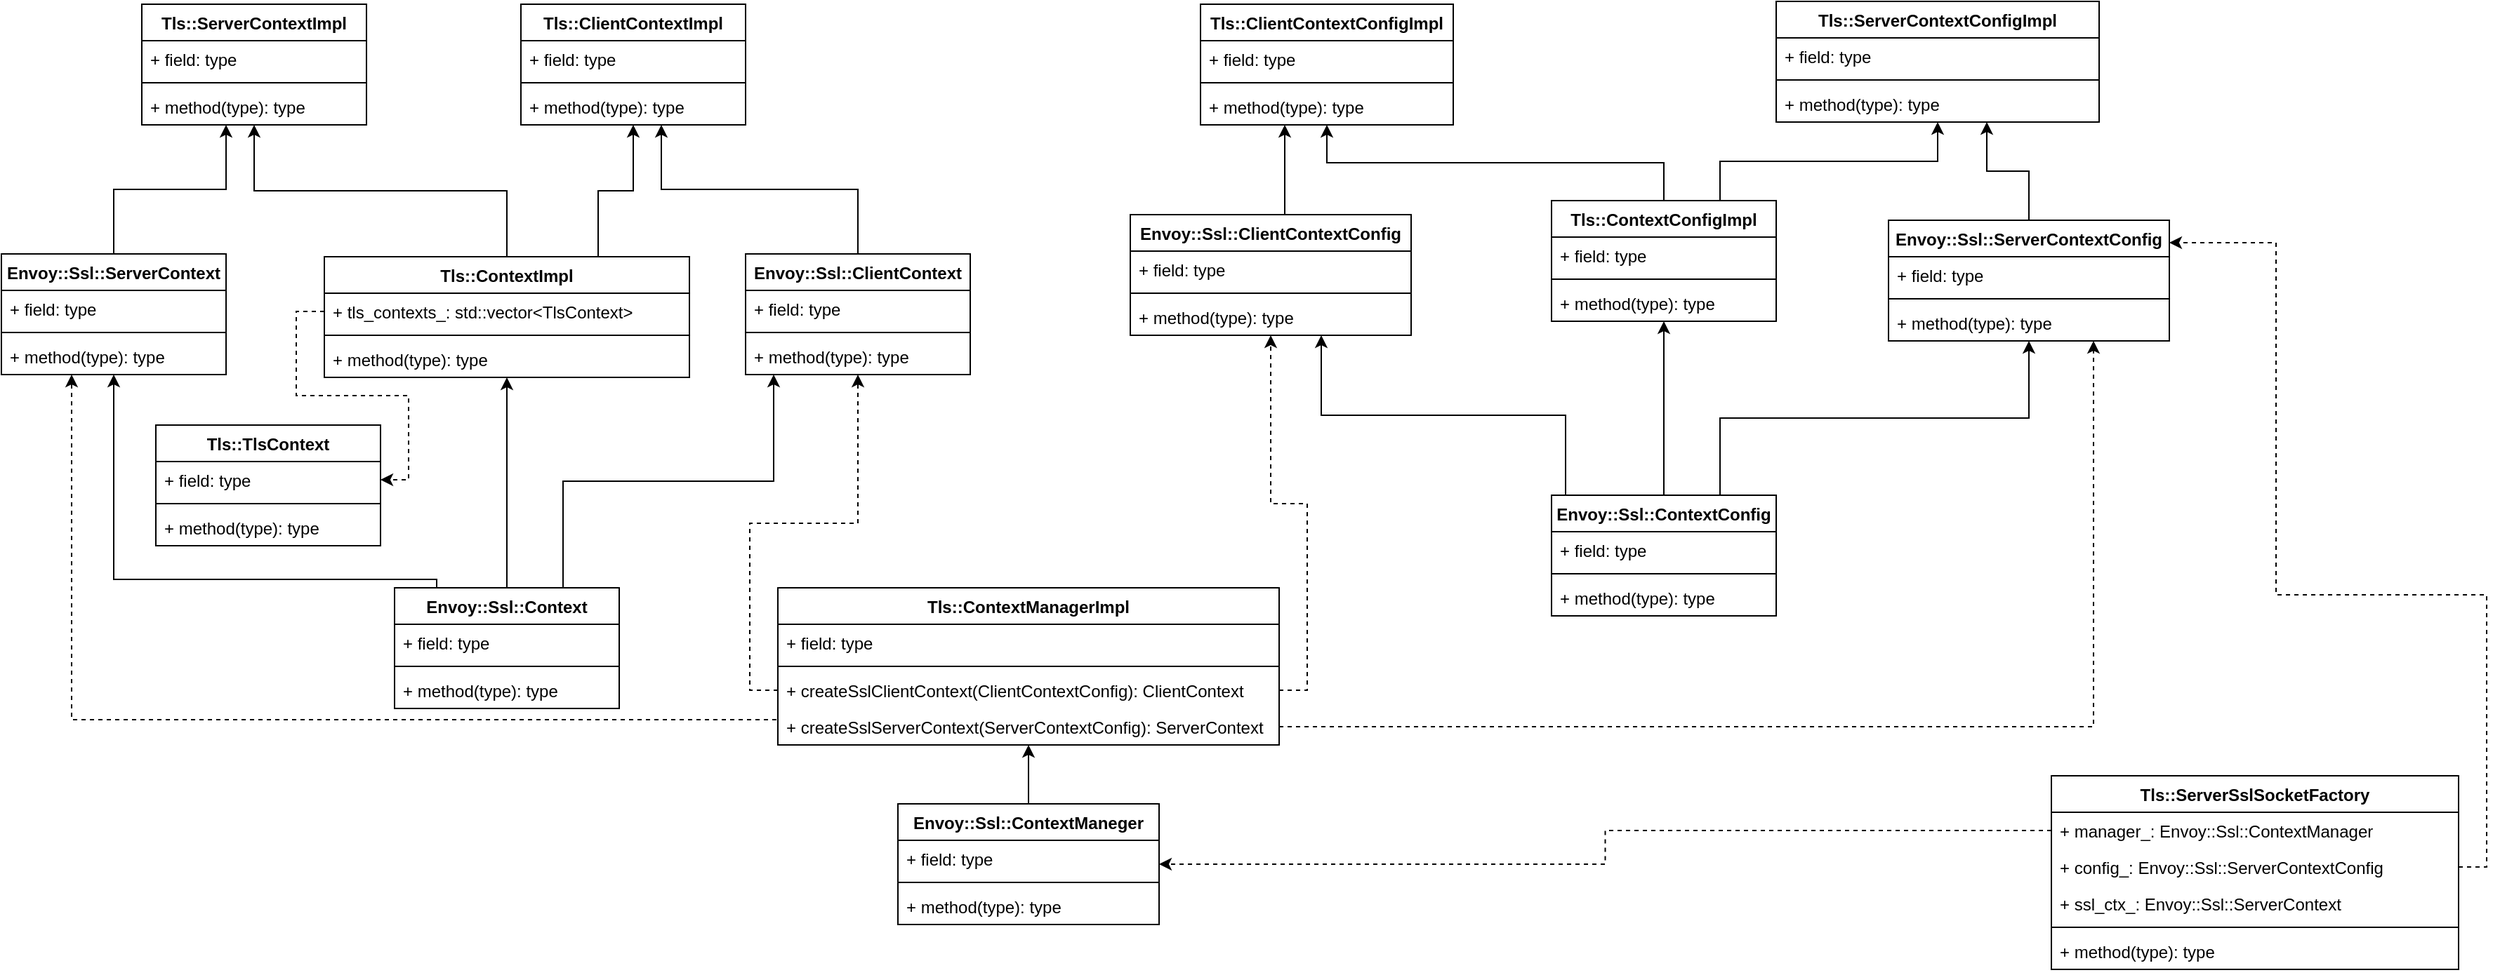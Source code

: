 <mxfile version="20.0.1" type="github">
  <diagram id="fpAuEDeqfhxS8tu8NXfJ" name="Page-1">
    <mxGraphModel dx="1635" dy="909" grid="1" gridSize="10" guides="1" tooltips="1" connect="1" arrows="1" fold="1" page="1" pageScale="1" pageWidth="850" pageHeight="1100" math="0" shadow="0">
      <root>
        <mxCell id="0" />
        <mxCell id="1" parent="0" />
        <mxCell id="iw4yv8eGYF1eSozu9PhO-1" value="Tls::ServerContextImpl" style="swimlane;fontStyle=1;align=center;verticalAlign=top;childLayout=stackLayout;horizontal=1;startSize=26;horizontalStack=0;resizeParent=1;resizeParentMax=0;resizeLast=0;collapsible=1;marginBottom=0;" vertex="1" parent="1">
          <mxGeometry x="330" y="440" width="160" height="86" as="geometry" />
        </mxCell>
        <mxCell id="iw4yv8eGYF1eSozu9PhO-2" value="+ field: type" style="text;strokeColor=none;fillColor=none;align=left;verticalAlign=top;spacingLeft=4;spacingRight=4;overflow=hidden;rotatable=0;points=[[0,0.5],[1,0.5]];portConstraint=eastwest;" vertex="1" parent="iw4yv8eGYF1eSozu9PhO-1">
          <mxGeometry y="26" width="160" height="26" as="geometry" />
        </mxCell>
        <mxCell id="iw4yv8eGYF1eSozu9PhO-3" value="" style="line;strokeWidth=1;fillColor=none;align=left;verticalAlign=middle;spacingTop=-1;spacingLeft=3;spacingRight=3;rotatable=0;labelPosition=right;points=[];portConstraint=eastwest;" vertex="1" parent="iw4yv8eGYF1eSozu9PhO-1">
          <mxGeometry y="52" width="160" height="8" as="geometry" />
        </mxCell>
        <mxCell id="iw4yv8eGYF1eSozu9PhO-4" value="+ method(type): type" style="text;strokeColor=none;fillColor=none;align=left;verticalAlign=top;spacingLeft=4;spacingRight=4;overflow=hidden;rotatable=0;points=[[0,0.5],[1,0.5]];portConstraint=eastwest;" vertex="1" parent="iw4yv8eGYF1eSozu9PhO-1">
          <mxGeometry y="60" width="160" height="26" as="geometry" />
        </mxCell>
        <mxCell id="iw4yv8eGYF1eSozu9PhO-17" style="edgeStyle=orthogonalEdgeStyle;rounded=0;orthogonalLoop=1;jettySize=auto;html=1;" edge="1" parent="1" source="iw4yv8eGYF1eSozu9PhO-5" target="iw4yv8eGYF1eSozu9PhO-1">
          <mxGeometry relative="1" as="geometry" />
        </mxCell>
        <mxCell id="iw4yv8eGYF1eSozu9PhO-18" style="edgeStyle=orthogonalEdgeStyle;rounded=0;orthogonalLoop=1;jettySize=auto;html=1;exitX=0.75;exitY=0;exitDx=0;exitDy=0;" edge="1" parent="1" source="iw4yv8eGYF1eSozu9PhO-5" target="iw4yv8eGYF1eSozu9PhO-13">
          <mxGeometry relative="1" as="geometry" />
        </mxCell>
        <mxCell id="iw4yv8eGYF1eSozu9PhO-5" value="Tls::ContextImpl" style="swimlane;fontStyle=1;align=center;verticalAlign=top;childLayout=stackLayout;horizontal=1;startSize=26;horizontalStack=0;resizeParent=1;resizeParentMax=0;resizeLast=0;collapsible=1;marginBottom=0;" vertex="1" parent="1">
          <mxGeometry x="460" y="620" width="260" height="86" as="geometry" />
        </mxCell>
        <mxCell id="iw4yv8eGYF1eSozu9PhO-6" value="+ tls_contexts_: std::vector&lt;TlsContext&gt;" style="text;strokeColor=none;fillColor=none;align=left;verticalAlign=top;spacingLeft=4;spacingRight=4;overflow=hidden;rotatable=0;points=[[0,0.5],[1,0.5]];portConstraint=eastwest;" vertex="1" parent="iw4yv8eGYF1eSozu9PhO-5">
          <mxGeometry y="26" width="260" height="26" as="geometry" />
        </mxCell>
        <mxCell id="iw4yv8eGYF1eSozu9PhO-7" value="" style="line;strokeWidth=1;fillColor=none;align=left;verticalAlign=middle;spacingTop=-1;spacingLeft=3;spacingRight=3;rotatable=0;labelPosition=right;points=[];portConstraint=eastwest;" vertex="1" parent="iw4yv8eGYF1eSozu9PhO-5">
          <mxGeometry y="52" width="260" height="8" as="geometry" />
        </mxCell>
        <mxCell id="iw4yv8eGYF1eSozu9PhO-8" value="+ method(type): type" style="text;strokeColor=none;fillColor=none;align=left;verticalAlign=top;spacingLeft=4;spacingRight=4;overflow=hidden;rotatable=0;points=[[0,0.5],[1,0.5]];portConstraint=eastwest;" vertex="1" parent="iw4yv8eGYF1eSozu9PhO-5">
          <mxGeometry y="60" width="260" height="26" as="geometry" />
        </mxCell>
        <mxCell id="iw4yv8eGYF1eSozu9PhO-19" style="edgeStyle=orthogonalEdgeStyle;rounded=0;orthogonalLoop=1;jettySize=auto;html=1;" edge="1" parent="1" source="iw4yv8eGYF1eSozu9PhO-9" target="iw4yv8eGYF1eSozu9PhO-5">
          <mxGeometry relative="1" as="geometry" />
        </mxCell>
        <mxCell id="iw4yv8eGYF1eSozu9PhO-75" style="edgeStyle=orthogonalEdgeStyle;rounded=0;orthogonalLoop=1;jettySize=auto;html=1;exitX=0.75;exitY=0;exitDx=0;exitDy=0;" edge="1" parent="1" source="iw4yv8eGYF1eSozu9PhO-9" target="iw4yv8eGYF1eSozu9PhO-69">
          <mxGeometry relative="1" as="geometry">
            <Array as="points">
              <mxPoint x="630" y="780" />
              <mxPoint x="780" y="780" />
            </Array>
          </mxGeometry>
        </mxCell>
        <mxCell id="iw4yv8eGYF1eSozu9PhO-76" style="edgeStyle=orthogonalEdgeStyle;rounded=0;orthogonalLoop=1;jettySize=auto;html=1;exitX=0.25;exitY=0;exitDx=0;exitDy=0;" edge="1" parent="1" source="iw4yv8eGYF1eSozu9PhO-9" target="iw4yv8eGYF1eSozu9PhO-65">
          <mxGeometry relative="1" as="geometry">
            <Array as="points">
              <mxPoint x="540" y="850" />
              <mxPoint x="310" y="850" />
            </Array>
          </mxGeometry>
        </mxCell>
        <mxCell id="iw4yv8eGYF1eSozu9PhO-9" value="Envoy::Ssl::Context" style="swimlane;fontStyle=1;align=center;verticalAlign=top;childLayout=stackLayout;horizontal=1;startSize=26;horizontalStack=0;resizeParent=1;resizeParentMax=0;resizeLast=0;collapsible=1;marginBottom=0;" vertex="1" parent="1">
          <mxGeometry x="510" y="856" width="160" height="86" as="geometry" />
        </mxCell>
        <mxCell id="iw4yv8eGYF1eSozu9PhO-10" value="+ field: type" style="text;strokeColor=none;fillColor=none;align=left;verticalAlign=top;spacingLeft=4;spacingRight=4;overflow=hidden;rotatable=0;points=[[0,0.5],[1,0.5]];portConstraint=eastwest;" vertex="1" parent="iw4yv8eGYF1eSozu9PhO-9">
          <mxGeometry y="26" width="160" height="26" as="geometry" />
        </mxCell>
        <mxCell id="iw4yv8eGYF1eSozu9PhO-11" value="" style="line;strokeWidth=1;fillColor=none;align=left;verticalAlign=middle;spacingTop=-1;spacingLeft=3;spacingRight=3;rotatable=0;labelPosition=right;points=[];portConstraint=eastwest;" vertex="1" parent="iw4yv8eGYF1eSozu9PhO-9">
          <mxGeometry y="52" width="160" height="8" as="geometry" />
        </mxCell>
        <mxCell id="iw4yv8eGYF1eSozu9PhO-12" value="+ method(type): type" style="text;strokeColor=none;fillColor=none;align=left;verticalAlign=top;spacingLeft=4;spacingRight=4;overflow=hidden;rotatable=0;points=[[0,0.5],[1,0.5]];portConstraint=eastwest;" vertex="1" parent="iw4yv8eGYF1eSozu9PhO-9">
          <mxGeometry y="60" width="160" height="26" as="geometry" />
        </mxCell>
        <mxCell id="iw4yv8eGYF1eSozu9PhO-13" value="Tls::ClientContextImpl" style="swimlane;fontStyle=1;align=center;verticalAlign=top;childLayout=stackLayout;horizontal=1;startSize=26;horizontalStack=0;resizeParent=1;resizeParentMax=0;resizeLast=0;collapsible=1;marginBottom=0;" vertex="1" parent="1">
          <mxGeometry x="600" y="440" width="160" height="86" as="geometry" />
        </mxCell>
        <mxCell id="iw4yv8eGYF1eSozu9PhO-14" value="+ field: type" style="text;strokeColor=none;fillColor=none;align=left;verticalAlign=top;spacingLeft=4;spacingRight=4;overflow=hidden;rotatable=0;points=[[0,0.5],[1,0.5]];portConstraint=eastwest;" vertex="1" parent="iw4yv8eGYF1eSozu9PhO-13">
          <mxGeometry y="26" width="160" height="26" as="geometry" />
        </mxCell>
        <mxCell id="iw4yv8eGYF1eSozu9PhO-15" value="" style="line;strokeWidth=1;fillColor=none;align=left;verticalAlign=middle;spacingTop=-1;spacingLeft=3;spacingRight=3;rotatable=0;labelPosition=right;points=[];portConstraint=eastwest;" vertex="1" parent="iw4yv8eGYF1eSozu9PhO-13">
          <mxGeometry y="52" width="160" height="8" as="geometry" />
        </mxCell>
        <mxCell id="iw4yv8eGYF1eSozu9PhO-16" value="+ method(type): type" style="text;strokeColor=none;fillColor=none;align=left;verticalAlign=top;spacingLeft=4;spacingRight=4;overflow=hidden;rotatable=0;points=[[0,0.5],[1,0.5]];portConstraint=eastwest;" vertex="1" parent="iw4yv8eGYF1eSozu9PhO-13">
          <mxGeometry y="60" width="160" height="26" as="geometry" />
        </mxCell>
        <mxCell id="iw4yv8eGYF1eSozu9PhO-20" value="Tls::TlsContext&#xa;" style="swimlane;fontStyle=1;align=center;verticalAlign=top;childLayout=stackLayout;horizontal=1;startSize=26;horizontalStack=0;resizeParent=1;resizeParentMax=0;resizeLast=0;collapsible=1;marginBottom=0;" vertex="1" parent="1">
          <mxGeometry x="340" y="740" width="160" height="86" as="geometry" />
        </mxCell>
        <mxCell id="iw4yv8eGYF1eSozu9PhO-21" value="+ field: type" style="text;strokeColor=none;fillColor=none;align=left;verticalAlign=top;spacingLeft=4;spacingRight=4;overflow=hidden;rotatable=0;points=[[0,0.5],[1,0.5]];portConstraint=eastwest;" vertex="1" parent="iw4yv8eGYF1eSozu9PhO-20">
          <mxGeometry y="26" width="160" height="26" as="geometry" />
        </mxCell>
        <mxCell id="iw4yv8eGYF1eSozu9PhO-22" value="" style="line;strokeWidth=1;fillColor=none;align=left;verticalAlign=middle;spacingTop=-1;spacingLeft=3;spacingRight=3;rotatable=0;labelPosition=right;points=[];portConstraint=eastwest;" vertex="1" parent="iw4yv8eGYF1eSozu9PhO-20">
          <mxGeometry y="52" width="160" height="8" as="geometry" />
        </mxCell>
        <mxCell id="iw4yv8eGYF1eSozu9PhO-23" value="+ method(type): type" style="text;strokeColor=none;fillColor=none;align=left;verticalAlign=top;spacingLeft=4;spacingRight=4;overflow=hidden;rotatable=0;points=[[0,0.5],[1,0.5]];portConstraint=eastwest;" vertex="1" parent="iw4yv8eGYF1eSozu9PhO-20">
          <mxGeometry y="60" width="160" height="26" as="geometry" />
        </mxCell>
        <mxCell id="iw4yv8eGYF1eSozu9PhO-24" style="edgeStyle=orthogonalEdgeStyle;rounded=0;orthogonalLoop=1;jettySize=auto;html=1;exitX=0;exitY=0.5;exitDx=0;exitDy=0;entryX=1;entryY=0.5;entryDx=0;entryDy=0;dashed=1;" edge="1" parent="1" source="iw4yv8eGYF1eSozu9PhO-6" target="iw4yv8eGYF1eSozu9PhO-21">
          <mxGeometry relative="1" as="geometry" />
        </mxCell>
        <mxCell id="iw4yv8eGYF1eSozu9PhO-41" style="edgeStyle=orthogonalEdgeStyle;rounded=0;orthogonalLoop=1;jettySize=auto;html=1;exitX=0.5;exitY=0;exitDx=0;exitDy=0;" edge="1" parent="1" source="iw4yv8eGYF1eSozu9PhO-25" target="iw4yv8eGYF1eSozu9PhO-29">
          <mxGeometry relative="1" as="geometry">
            <Array as="points">
              <mxPoint x="1414" y="720" />
              <mxPoint x="1414" y="720" />
            </Array>
          </mxGeometry>
        </mxCell>
        <mxCell id="iw4yv8eGYF1eSozu9PhO-42" style="edgeStyle=orthogonalEdgeStyle;rounded=0;orthogonalLoop=1;jettySize=auto;html=1;exitX=0.75;exitY=0;exitDx=0;exitDy=0;" edge="1" parent="1" source="iw4yv8eGYF1eSozu9PhO-25" target="iw4yv8eGYF1eSozu9PhO-37">
          <mxGeometry relative="1" as="geometry">
            <Array as="points">
              <mxPoint x="1344" y="790" />
              <mxPoint x="1344" y="733" />
              <mxPoint x="1170" y="733" />
            </Array>
          </mxGeometry>
        </mxCell>
        <mxCell id="iw4yv8eGYF1eSozu9PhO-53" style="edgeStyle=orthogonalEdgeStyle;rounded=0;orthogonalLoop=1;jettySize=auto;html=1;exitX=0.75;exitY=0;exitDx=0;exitDy=0;" edge="1" parent="1" source="iw4yv8eGYF1eSozu9PhO-25" target="iw4yv8eGYF1eSozu9PhO-49">
          <mxGeometry relative="1" as="geometry" />
        </mxCell>
        <mxCell id="iw4yv8eGYF1eSozu9PhO-25" value="Envoy::Ssl::ContextConfig" style="swimlane;fontStyle=1;align=center;verticalAlign=top;childLayout=stackLayout;horizontal=1;startSize=26;horizontalStack=0;resizeParent=1;resizeParentMax=0;resizeLast=0;collapsible=1;marginBottom=0;" vertex="1" parent="1">
          <mxGeometry x="1334" y="790" width="160" height="86" as="geometry" />
        </mxCell>
        <mxCell id="iw4yv8eGYF1eSozu9PhO-26" value="+ field: type" style="text;strokeColor=none;fillColor=none;align=left;verticalAlign=top;spacingLeft=4;spacingRight=4;overflow=hidden;rotatable=0;points=[[0,0.5],[1,0.5]];portConstraint=eastwest;" vertex="1" parent="iw4yv8eGYF1eSozu9PhO-25">
          <mxGeometry y="26" width="160" height="26" as="geometry" />
        </mxCell>
        <mxCell id="iw4yv8eGYF1eSozu9PhO-27" value="" style="line;strokeWidth=1;fillColor=none;align=left;verticalAlign=middle;spacingTop=-1;spacingLeft=3;spacingRight=3;rotatable=0;labelPosition=right;points=[];portConstraint=eastwest;" vertex="1" parent="iw4yv8eGYF1eSozu9PhO-25">
          <mxGeometry y="52" width="160" height="8" as="geometry" />
        </mxCell>
        <mxCell id="iw4yv8eGYF1eSozu9PhO-28" value="+ method(type): type" style="text;strokeColor=none;fillColor=none;align=left;verticalAlign=top;spacingLeft=4;spacingRight=4;overflow=hidden;rotatable=0;points=[[0,0.5],[1,0.5]];portConstraint=eastwest;" vertex="1" parent="iw4yv8eGYF1eSozu9PhO-25">
          <mxGeometry y="60" width="160" height="26" as="geometry" />
        </mxCell>
        <mxCell id="iw4yv8eGYF1eSozu9PhO-43" style="edgeStyle=orthogonalEdgeStyle;rounded=0;orthogonalLoop=1;jettySize=auto;html=1;exitX=0.5;exitY=0;exitDx=0;exitDy=0;" edge="1" parent="1" source="iw4yv8eGYF1eSozu9PhO-29" target="iw4yv8eGYF1eSozu9PhO-33">
          <mxGeometry relative="1" as="geometry" />
        </mxCell>
        <mxCell id="iw4yv8eGYF1eSozu9PhO-54" style="edgeStyle=orthogonalEdgeStyle;rounded=0;orthogonalLoop=1;jettySize=auto;html=1;exitX=0.75;exitY=0;exitDx=0;exitDy=0;" edge="1" parent="1" source="iw4yv8eGYF1eSozu9PhO-29" target="iw4yv8eGYF1eSozu9PhO-45">
          <mxGeometry relative="1" as="geometry" />
        </mxCell>
        <mxCell id="iw4yv8eGYF1eSozu9PhO-29" value="Tls::ContextConfigImpl" style="swimlane;fontStyle=1;align=center;verticalAlign=top;childLayout=stackLayout;horizontal=1;startSize=26;horizontalStack=0;resizeParent=1;resizeParentMax=0;resizeLast=0;collapsible=1;marginBottom=0;" vertex="1" parent="1">
          <mxGeometry x="1334" y="580" width="160" height="86" as="geometry" />
        </mxCell>
        <mxCell id="iw4yv8eGYF1eSozu9PhO-30" value="+ field: type" style="text;strokeColor=none;fillColor=none;align=left;verticalAlign=top;spacingLeft=4;spacingRight=4;overflow=hidden;rotatable=0;points=[[0,0.5],[1,0.5]];portConstraint=eastwest;" vertex="1" parent="iw4yv8eGYF1eSozu9PhO-29">
          <mxGeometry y="26" width="160" height="26" as="geometry" />
        </mxCell>
        <mxCell id="iw4yv8eGYF1eSozu9PhO-31" value="" style="line;strokeWidth=1;fillColor=none;align=left;verticalAlign=middle;spacingTop=-1;spacingLeft=3;spacingRight=3;rotatable=0;labelPosition=right;points=[];portConstraint=eastwest;" vertex="1" parent="iw4yv8eGYF1eSozu9PhO-29">
          <mxGeometry y="52" width="160" height="8" as="geometry" />
        </mxCell>
        <mxCell id="iw4yv8eGYF1eSozu9PhO-32" value="+ method(type): type" style="text;strokeColor=none;fillColor=none;align=left;verticalAlign=top;spacingLeft=4;spacingRight=4;overflow=hidden;rotatable=0;points=[[0,0.5],[1,0.5]];portConstraint=eastwest;" vertex="1" parent="iw4yv8eGYF1eSozu9PhO-29">
          <mxGeometry y="60" width="160" height="26" as="geometry" />
        </mxCell>
        <mxCell id="iw4yv8eGYF1eSozu9PhO-33" value="Tls::ClientContextConfigImpl" style="swimlane;fontStyle=1;align=center;verticalAlign=top;childLayout=stackLayout;horizontal=1;startSize=26;horizontalStack=0;resizeParent=1;resizeParentMax=0;resizeLast=0;collapsible=1;marginBottom=0;" vertex="1" parent="1">
          <mxGeometry x="1084" y="440" width="180" height="86" as="geometry" />
        </mxCell>
        <mxCell id="iw4yv8eGYF1eSozu9PhO-34" value="+ field: type" style="text;strokeColor=none;fillColor=none;align=left;verticalAlign=top;spacingLeft=4;spacingRight=4;overflow=hidden;rotatable=0;points=[[0,0.5],[1,0.5]];portConstraint=eastwest;" vertex="1" parent="iw4yv8eGYF1eSozu9PhO-33">
          <mxGeometry y="26" width="180" height="26" as="geometry" />
        </mxCell>
        <mxCell id="iw4yv8eGYF1eSozu9PhO-35" value="" style="line;strokeWidth=1;fillColor=none;align=left;verticalAlign=middle;spacingTop=-1;spacingLeft=3;spacingRight=3;rotatable=0;labelPosition=right;points=[];portConstraint=eastwest;" vertex="1" parent="iw4yv8eGYF1eSozu9PhO-33">
          <mxGeometry y="52" width="180" height="8" as="geometry" />
        </mxCell>
        <mxCell id="iw4yv8eGYF1eSozu9PhO-36" value="+ method(type): type" style="text;strokeColor=none;fillColor=none;align=left;verticalAlign=top;spacingLeft=4;spacingRight=4;overflow=hidden;rotatable=0;points=[[0,0.5],[1,0.5]];portConstraint=eastwest;" vertex="1" parent="iw4yv8eGYF1eSozu9PhO-33">
          <mxGeometry y="60" width="180" height="26" as="geometry" />
        </mxCell>
        <mxCell id="iw4yv8eGYF1eSozu9PhO-44" style="edgeStyle=orthogonalEdgeStyle;rounded=0;orthogonalLoop=1;jettySize=auto;html=1;exitX=0.5;exitY=0;exitDx=0;exitDy=0;" edge="1" parent="1" source="iw4yv8eGYF1eSozu9PhO-37" target="iw4yv8eGYF1eSozu9PhO-33">
          <mxGeometry relative="1" as="geometry">
            <Array as="points">
              <mxPoint x="1144" y="590" />
            </Array>
          </mxGeometry>
        </mxCell>
        <mxCell id="iw4yv8eGYF1eSozu9PhO-37" value="Envoy::Ssl::ClientContextConfig" style="swimlane;fontStyle=1;align=center;verticalAlign=top;childLayout=stackLayout;horizontal=1;startSize=26;horizontalStack=0;resizeParent=1;resizeParentMax=0;resizeLast=0;collapsible=1;marginBottom=0;" vertex="1" parent="1">
          <mxGeometry x="1034" y="590" width="200" height="86" as="geometry" />
        </mxCell>
        <mxCell id="iw4yv8eGYF1eSozu9PhO-38" value="+ field: type" style="text;strokeColor=none;fillColor=none;align=left;verticalAlign=top;spacingLeft=4;spacingRight=4;overflow=hidden;rotatable=0;points=[[0,0.5],[1,0.5]];portConstraint=eastwest;" vertex="1" parent="iw4yv8eGYF1eSozu9PhO-37">
          <mxGeometry y="26" width="200" height="26" as="geometry" />
        </mxCell>
        <mxCell id="iw4yv8eGYF1eSozu9PhO-39" value="" style="line;strokeWidth=1;fillColor=none;align=left;verticalAlign=middle;spacingTop=-1;spacingLeft=3;spacingRight=3;rotatable=0;labelPosition=right;points=[];portConstraint=eastwest;" vertex="1" parent="iw4yv8eGYF1eSozu9PhO-37">
          <mxGeometry y="52" width="200" height="8" as="geometry" />
        </mxCell>
        <mxCell id="iw4yv8eGYF1eSozu9PhO-40" value="+ method(type): type" style="text;strokeColor=none;fillColor=none;align=left;verticalAlign=top;spacingLeft=4;spacingRight=4;overflow=hidden;rotatable=0;points=[[0,0.5],[1,0.5]];portConstraint=eastwest;" vertex="1" parent="iw4yv8eGYF1eSozu9PhO-37">
          <mxGeometry y="60" width="200" height="26" as="geometry" />
        </mxCell>
        <mxCell id="iw4yv8eGYF1eSozu9PhO-45" value="Tls::ServerContextConfigImpl" style="swimlane;fontStyle=1;align=center;verticalAlign=top;childLayout=stackLayout;horizontal=1;startSize=26;horizontalStack=0;resizeParent=1;resizeParentMax=0;resizeLast=0;collapsible=1;marginBottom=0;" vertex="1" parent="1">
          <mxGeometry x="1494" y="438" width="230" height="86" as="geometry" />
        </mxCell>
        <mxCell id="iw4yv8eGYF1eSozu9PhO-46" value="+ field: type" style="text;strokeColor=none;fillColor=none;align=left;verticalAlign=top;spacingLeft=4;spacingRight=4;overflow=hidden;rotatable=0;points=[[0,0.5],[1,0.5]];portConstraint=eastwest;" vertex="1" parent="iw4yv8eGYF1eSozu9PhO-45">
          <mxGeometry y="26" width="230" height="26" as="geometry" />
        </mxCell>
        <mxCell id="iw4yv8eGYF1eSozu9PhO-47" value="" style="line;strokeWidth=1;fillColor=none;align=left;verticalAlign=middle;spacingTop=-1;spacingLeft=3;spacingRight=3;rotatable=0;labelPosition=right;points=[];portConstraint=eastwest;" vertex="1" parent="iw4yv8eGYF1eSozu9PhO-45">
          <mxGeometry y="52" width="230" height="8" as="geometry" />
        </mxCell>
        <mxCell id="iw4yv8eGYF1eSozu9PhO-48" value="+ method(type): type" style="text;strokeColor=none;fillColor=none;align=left;verticalAlign=top;spacingLeft=4;spacingRight=4;overflow=hidden;rotatable=0;points=[[0,0.5],[1,0.5]];portConstraint=eastwest;" vertex="1" parent="iw4yv8eGYF1eSozu9PhO-45">
          <mxGeometry y="60" width="230" height="26" as="geometry" />
        </mxCell>
        <mxCell id="iw4yv8eGYF1eSozu9PhO-55" style="edgeStyle=orthogonalEdgeStyle;rounded=0;orthogonalLoop=1;jettySize=auto;html=1;exitX=0.5;exitY=0;exitDx=0;exitDy=0;" edge="1" parent="1" source="iw4yv8eGYF1eSozu9PhO-49" target="iw4yv8eGYF1eSozu9PhO-45">
          <mxGeometry relative="1" as="geometry">
            <Array as="points">
              <mxPoint x="1674" y="559" />
              <mxPoint x="1644" y="559" />
            </Array>
          </mxGeometry>
        </mxCell>
        <mxCell id="iw4yv8eGYF1eSozu9PhO-49" value="Envoy::Ssl::ServerContextConfig" style="swimlane;fontStyle=1;align=center;verticalAlign=top;childLayout=stackLayout;horizontal=1;startSize=26;horizontalStack=0;resizeParent=1;resizeParentMax=0;resizeLast=0;collapsible=1;marginBottom=0;" vertex="1" parent="1">
          <mxGeometry x="1574" y="594" width="200" height="86" as="geometry" />
        </mxCell>
        <mxCell id="iw4yv8eGYF1eSozu9PhO-50" value="+ field: type" style="text;strokeColor=none;fillColor=none;align=left;verticalAlign=top;spacingLeft=4;spacingRight=4;overflow=hidden;rotatable=0;points=[[0,0.5],[1,0.5]];portConstraint=eastwest;" vertex="1" parent="iw4yv8eGYF1eSozu9PhO-49">
          <mxGeometry y="26" width="200" height="26" as="geometry" />
        </mxCell>
        <mxCell id="iw4yv8eGYF1eSozu9PhO-51" value="" style="line;strokeWidth=1;fillColor=none;align=left;verticalAlign=middle;spacingTop=-1;spacingLeft=3;spacingRight=3;rotatable=0;labelPosition=right;points=[];portConstraint=eastwest;" vertex="1" parent="iw4yv8eGYF1eSozu9PhO-49">
          <mxGeometry y="52" width="200" height="8" as="geometry" />
        </mxCell>
        <mxCell id="iw4yv8eGYF1eSozu9PhO-52" value="+ method(type): type" style="text;strokeColor=none;fillColor=none;align=left;verticalAlign=top;spacingLeft=4;spacingRight=4;overflow=hidden;rotatable=0;points=[[0,0.5],[1,0.5]];portConstraint=eastwest;" vertex="1" parent="iw4yv8eGYF1eSozu9PhO-49">
          <mxGeometry y="60" width="200" height="26" as="geometry" />
        </mxCell>
        <mxCell id="iw4yv8eGYF1eSozu9PhO-56" value="Tls::ContextManagerImpl" style="swimlane;fontStyle=1;align=center;verticalAlign=top;childLayout=stackLayout;horizontal=1;startSize=26;horizontalStack=0;resizeParent=1;resizeParentMax=0;resizeLast=0;collapsible=1;marginBottom=0;" vertex="1" parent="1">
          <mxGeometry x="783" y="856" width="357" height="112" as="geometry" />
        </mxCell>
        <mxCell id="iw4yv8eGYF1eSozu9PhO-57" value="+ field: type" style="text;strokeColor=none;fillColor=none;align=left;verticalAlign=top;spacingLeft=4;spacingRight=4;overflow=hidden;rotatable=0;points=[[0,0.5],[1,0.5]];portConstraint=eastwest;" vertex="1" parent="iw4yv8eGYF1eSozu9PhO-56">
          <mxGeometry y="26" width="357" height="26" as="geometry" />
        </mxCell>
        <mxCell id="iw4yv8eGYF1eSozu9PhO-58" value="" style="line;strokeWidth=1;fillColor=none;align=left;verticalAlign=middle;spacingTop=-1;spacingLeft=3;spacingRight=3;rotatable=0;labelPosition=right;points=[];portConstraint=eastwest;" vertex="1" parent="iw4yv8eGYF1eSozu9PhO-56">
          <mxGeometry y="52" width="357" height="8" as="geometry" />
        </mxCell>
        <mxCell id="iw4yv8eGYF1eSozu9PhO-59" value="+ createSslClientContext(ClientContextConfig): ClientContext" style="text;strokeColor=none;fillColor=none;align=left;verticalAlign=top;spacingLeft=4;spacingRight=4;overflow=hidden;rotatable=0;points=[[0,0.5],[1,0.5]];portConstraint=eastwest;" vertex="1" parent="iw4yv8eGYF1eSozu9PhO-56">
          <mxGeometry y="60" width="357" height="26" as="geometry" />
        </mxCell>
        <mxCell id="iw4yv8eGYF1eSozu9PhO-64" value="+ createSslServerContext(ServerContextConfig): ServerContext" style="text;strokeColor=none;fillColor=none;align=left;verticalAlign=top;spacingLeft=4;spacingRight=4;overflow=hidden;rotatable=0;points=[[0,0.5],[1,0.5]];portConstraint=eastwest;" vertex="1" parent="iw4yv8eGYF1eSozu9PhO-56">
          <mxGeometry y="86" width="357" height="26" as="geometry" />
        </mxCell>
        <mxCell id="iw4yv8eGYF1eSozu9PhO-81" style="edgeStyle=orthogonalEdgeStyle;rounded=0;orthogonalLoop=1;jettySize=auto;html=1;exitX=0.5;exitY=0;exitDx=0;exitDy=0;" edge="1" parent="1" source="iw4yv8eGYF1eSozu9PhO-60" target="iw4yv8eGYF1eSozu9PhO-56">
          <mxGeometry relative="1" as="geometry" />
        </mxCell>
        <mxCell id="iw4yv8eGYF1eSozu9PhO-60" value="Envoy::Ssl::ContextManeger" style="swimlane;fontStyle=1;align=center;verticalAlign=top;childLayout=stackLayout;horizontal=1;startSize=26;horizontalStack=0;resizeParent=1;resizeParentMax=0;resizeLast=0;collapsible=1;marginBottom=0;" vertex="1" parent="1">
          <mxGeometry x="868.5" y="1010" width="186" height="86" as="geometry" />
        </mxCell>
        <mxCell id="iw4yv8eGYF1eSozu9PhO-61" value="+ field: type" style="text;strokeColor=none;fillColor=none;align=left;verticalAlign=top;spacingLeft=4;spacingRight=4;overflow=hidden;rotatable=0;points=[[0,0.5],[1,0.5]];portConstraint=eastwest;" vertex="1" parent="iw4yv8eGYF1eSozu9PhO-60">
          <mxGeometry y="26" width="186" height="26" as="geometry" />
        </mxCell>
        <mxCell id="iw4yv8eGYF1eSozu9PhO-62" value="" style="line;strokeWidth=1;fillColor=none;align=left;verticalAlign=middle;spacingTop=-1;spacingLeft=3;spacingRight=3;rotatable=0;labelPosition=right;points=[];portConstraint=eastwest;" vertex="1" parent="iw4yv8eGYF1eSozu9PhO-60">
          <mxGeometry y="52" width="186" height="8" as="geometry" />
        </mxCell>
        <mxCell id="iw4yv8eGYF1eSozu9PhO-63" value="+ method(type): type" style="text;strokeColor=none;fillColor=none;align=left;verticalAlign=top;spacingLeft=4;spacingRight=4;overflow=hidden;rotatable=0;points=[[0,0.5],[1,0.5]];portConstraint=eastwest;" vertex="1" parent="iw4yv8eGYF1eSozu9PhO-60">
          <mxGeometry y="60" width="186" height="26" as="geometry" />
        </mxCell>
        <mxCell id="iw4yv8eGYF1eSozu9PhO-73" style="edgeStyle=orthogonalEdgeStyle;rounded=0;orthogonalLoop=1;jettySize=auto;html=1;exitX=0.5;exitY=0;exitDx=0;exitDy=0;" edge="1" parent="1" source="iw4yv8eGYF1eSozu9PhO-65" target="iw4yv8eGYF1eSozu9PhO-1">
          <mxGeometry relative="1" as="geometry">
            <Array as="points">
              <mxPoint x="310" y="572" />
              <mxPoint x="390" y="572" />
            </Array>
          </mxGeometry>
        </mxCell>
        <mxCell id="iw4yv8eGYF1eSozu9PhO-65" value="Envoy::Ssl::ServerContext" style="swimlane;fontStyle=1;align=center;verticalAlign=top;childLayout=stackLayout;horizontal=1;startSize=26;horizontalStack=0;resizeParent=1;resizeParentMax=0;resizeLast=0;collapsible=1;marginBottom=0;" vertex="1" parent="1">
          <mxGeometry x="230" y="618" width="160" height="86" as="geometry" />
        </mxCell>
        <mxCell id="iw4yv8eGYF1eSozu9PhO-66" value="+ field: type" style="text;strokeColor=none;fillColor=none;align=left;verticalAlign=top;spacingLeft=4;spacingRight=4;overflow=hidden;rotatable=0;points=[[0,0.5],[1,0.5]];portConstraint=eastwest;" vertex="1" parent="iw4yv8eGYF1eSozu9PhO-65">
          <mxGeometry y="26" width="160" height="26" as="geometry" />
        </mxCell>
        <mxCell id="iw4yv8eGYF1eSozu9PhO-67" value="" style="line;strokeWidth=1;fillColor=none;align=left;verticalAlign=middle;spacingTop=-1;spacingLeft=3;spacingRight=3;rotatable=0;labelPosition=right;points=[];portConstraint=eastwest;" vertex="1" parent="iw4yv8eGYF1eSozu9PhO-65">
          <mxGeometry y="52" width="160" height="8" as="geometry" />
        </mxCell>
        <mxCell id="iw4yv8eGYF1eSozu9PhO-68" value="+ method(type): type" style="text;strokeColor=none;fillColor=none;align=left;verticalAlign=top;spacingLeft=4;spacingRight=4;overflow=hidden;rotatable=0;points=[[0,0.5],[1,0.5]];portConstraint=eastwest;" vertex="1" parent="iw4yv8eGYF1eSozu9PhO-65">
          <mxGeometry y="60" width="160" height="26" as="geometry" />
        </mxCell>
        <mxCell id="iw4yv8eGYF1eSozu9PhO-74" style="edgeStyle=orthogonalEdgeStyle;rounded=0;orthogonalLoop=1;jettySize=auto;html=1;exitX=0.5;exitY=0;exitDx=0;exitDy=0;" edge="1" parent="1" source="iw4yv8eGYF1eSozu9PhO-69" target="iw4yv8eGYF1eSozu9PhO-13">
          <mxGeometry relative="1" as="geometry">
            <Array as="points">
              <mxPoint x="840" y="572" />
              <mxPoint x="700" y="572" />
            </Array>
          </mxGeometry>
        </mxCell>
        <mxCell id="iw4yv8eGYF1eSozu9PhO-69" value="Envoy::Ssl::ClientContext" style="swimlane;fontStyle=1;align=center;verticalAlign=top;childLayout=stackLayout;horizontal=1;startSize=26;horizontalStack=0;resizeParent=1;resizeParentMax=0;resizeLast=0;collapsible=1;marginBottom=0;" vertex="1" parent="1">
          <mxGeometry x="760" y="618" width="160" height="86" as="geometry" />
        </mxCell>
        <mxCell id="iw4yv8eGYF1eSozu9PhO-70" value="+ field: type" style="text;strokeColor=none;fillColor=none;align=left;verticalAlign=top;spacingLeft=4;spacingRight=4;overflow=hidden;rotatable=0;points=[[0,0.5],[1,0.5]];portConstraint=eastwest;" vertex="1" parent="iw4yv8eGYF1eSozu9PhO-69">
          <mxGeometry y="26" width="160" height="26" as="geometry" />
        </mxCell>
        <mxCell id="iw4yv8eGYF1eSozu9PhO-71" value="" style="line;strokeWidth=1;fillColor=none;align=left;verticalAlign=middle;spacingTop=-1;spacingLeft=3;spacingRight=3;rotatable=0;labelPosition=right;points=[];portConstraint=eastwest;" vertex="1" parent="iw4yv8eGYF1eSozu9PhO-69">
          <mxGeometry y="52" width="160" height="8" as="geometry" />
        </mxCell>
        <mxCell id="iw4yv8eGYF1eSozu9PhO-72" value="+ method(type): type" style="text;strokeColor=none;fillColor=none;align=left;verticalAlign=top;spacingLeft=4;spacingRight=4;overflow=hidden;rotatable=0;points=[[0,0.5],[1,0.5]];portConstraint=eastwest;" vertex="1" parent="iw4yv8eGYF1eSozu9PhO-69">
          <mxGeometry y="60" width="160" height="26" as="geometry" />
        </mxCell>
        <mxCell id="iw4yv8eGYF1eSozu9PhO-77" style="edgeStyle=orthogonalEdgeStyle;rounded=0;orthogonalLoop=1;jettySize=auto;html=1;exitX=1;exitY=0.5;exitDx=0;exitDy=0;dashed=1;" edge="1" parent="1" source="iw4yv8eGYF1eSozu9PhO-59" target="iw4yv8eGYF1eSozu9PhO-37">
          <mxGeometry relative="1" as="geometry" />
        </mxCell>
        <mxCell id="iw4yv8eGYF1eSozu9PhO-78" style="edgeStyle=orthogonalEdgeStyle;rounded=0;orthogonalLoop=1;jettySize=auto;html=1;exitX=1;exitY=0.5;exitDx=0;exitDy=0;dashed=1;" edge="1" parent="1" source="iw4yv8eGYF1eSozu9PhO-64" target="iw4yv8eGYF1eSozu9PhO-49">
          <mxGeometry relative="1" as="geometry">
            <Array as="points">
              <mxPoint x="1720" y="955" />
            </Array>
          </mxGeometry>
        </mxCell>
        <mxCell id="iw4yv8eGYF1eSozu9PhO-79" style="edgeStyle=orthogonalEdgeStyle;rounded=0;orthogonalLoop=1;jettySize=auto;html=1;exitX=0;exitY=0.5;exitDx=0;exitDy=0;dashed=1;" edge="1" parent="1" source="iw4yv8eGYF1eSozu9PhO-59" target="iw4yv8eGYF1eSozu9PhO-69">
          <mxGeometry relative="1" as="geometry" />
        </mxCell>
        <mxCell id="iw4yv8eGYF1eSozu9PhO-80" style="edgeStyle=orthogonalEdgeStyle;rounded=0;orthogonalLoop=1;jettySize=auto;html=1;exitX=0;exitY=0.5;exitDx=0;exitDy=0;dashed=1;" edge="1" parent="1" source="iw4yv8eGYF1eSozu9PhO-64" target="iw4yv8eGYF1eSozu9PhO-65">
          <mxGeometry relative="1" as="geometry">
            <Array as="points">
              <mxPoint x="783" y="950" />
              <mxPoint x="280" y="950" />
            </Array>
          </mxGeometry>
        </mxCell>
        <mxCell id="iw4yv8eGYF1eSozu9PhO-82" value="Tls::ServerSslSocketFactory" style="swimlane;fontStyle=1;align=center;verticalAlign=top;childLayout=stackLayout;horizontal=1;startSize=26;horizontalStack=0;resizeParent=1;resizeParentMax=0;resizeLast=0;collapsible=1;marginBottom=0;" vertex="1" parent="1">
          <mxGeometry x="1690" y="990" width="290" height="138" as="geometry" />
        </mxCell>
        <mxCell id="iw4yv8eGYF1eSozu9PhO-83" value="+ manager_: Envoy::Ssl::ContextManager" style="text;strokeColor=none;fillColor=none;align=left;verticalAlign=top;spacingLeft=4;spacingRight=4;overflow=hidden;rotatable=0;points=[[0,0.5],[1,0.5]];portConstraint=eastwest;" vertex="1" parent="iw4yv8eGYF1eSozu9PhO-82">
          <mxGeometry y="26" width="290" height="26" as="geometry" />
        </mxCell>
        <mxCell id="iw4yv8eGYF1eSozu9PhO-86" value="+ config_: Envoy::Ssl::ServerContextConfig" style="text;strokeColor=none;fillColor=none;align=left;verticalAlign=top;spacingLeft=4;spacingRight=4;overflow=hidden;rotatable=0;points=[[0,0.5],[1,0.5]];portConstraint=eastwest;" vertex="1" parent="iw4yv8eGYF1eSozu9PhO-82">
          <mxGeometry y="52" width="290" height="26" as="geometry" />
        </mxCell>
        <mxCell id="iw4yv8eGYF1eSozu9PhO-90" value="+ ssl_ctx_: Envoy::Ssl::ServerContext" style="text;strokeColor=none;fillColor=none;align=left;verticalAlign=top;spacingLeft=4;spacingRight=4;overflow=hidden;rotatable=0;points=[[0,0.5],[1,0.5]];portConstraint=eastwest;" vertex="1" parent="iw4yv8eGYF1eSozu9PhO-82">
          <mxGeometry y="78" width="290" height="26" as="geometry" />
        </mxCell>
        <mxCell id="iw4yv8eGYF1eSozu9PhO-84" value="" style="line;strokeWidth=1;fillColor=none;align=left;verticalAlign=middle;spacingTop=-1;spacingLeft=3;spacingRight=3;rotatable=0;labelPosition=right;points=[];portConstraint=eastwest;" vertex="1" parent="iw4yv8eGYF1eSozu9PhO-82">
          <mxGeometry y="104" width="290" height="8" as="geometry" />
        </mxCell>
        <mxCell id="iw4yv8eGYF1eSozu9PhO-85" value="+ method(type): type" style="text;strokeColor=none;fillColor=none;align=left;verticalAlign=top;spacingLeft=4;spacingRight=4;overflow=hidden;rotatable=0;points=[[0,0.5],[1,0.5]];portConstraint=eastwest;" vertex="1" parent="iw4yv8eGYF1eSozu9PhO-82">
          <mxGeometry y="112" width="290" height="26" as="geometry" />
        </mxCell>
        <mxCell id="iw4yv8eGYF1eSozu9PhO-87" style="edgeStyle=orthogonalEdgeStyle;rounded=0;orthogonalLoop=1;jettySize=auto;html=1;exitX=0;exitY=0.5;exitDx=0;exitDy=0;dashed=1;" edge="1" parent="1" source="iw4yv8eGYF1eSozu9PhO-83" target="iw4yv8eGYF1eSozu9PhO-60">
          <mxGeometry relative="1" as="geometry" />
        </mxCell>
        <mxCell id="iw4yv8eGYF1eSozu9PhO-88" style="edgeStyle=orthogonalEdgeStyle;rounded=0;orthogonalLoop=1;jettySize=auto;html=1;exitX=1;exitY=0.5;exitDx=0;exitDy=0;dashed=1;" edge="1" parent="1" source="iw4yv8eGYF1eSozu9PhO-86" target="iw4yv8eGYF1eSozu9PhO-49">
          <mxGeometry relative="1" as="geometry">
            <Array as="points">
              <mxPoint x="2000" y="1055" />
              <mxPoint x="2000" y="861" />
              <mxPoint x="1850" y="861" />
              <mxPoint x="1850" y="610" />
            </Array>
          </mxGeometry>
        </mxCell>
      </root>
    </mxGraphModel>
  </diagram>
</mxfile>
